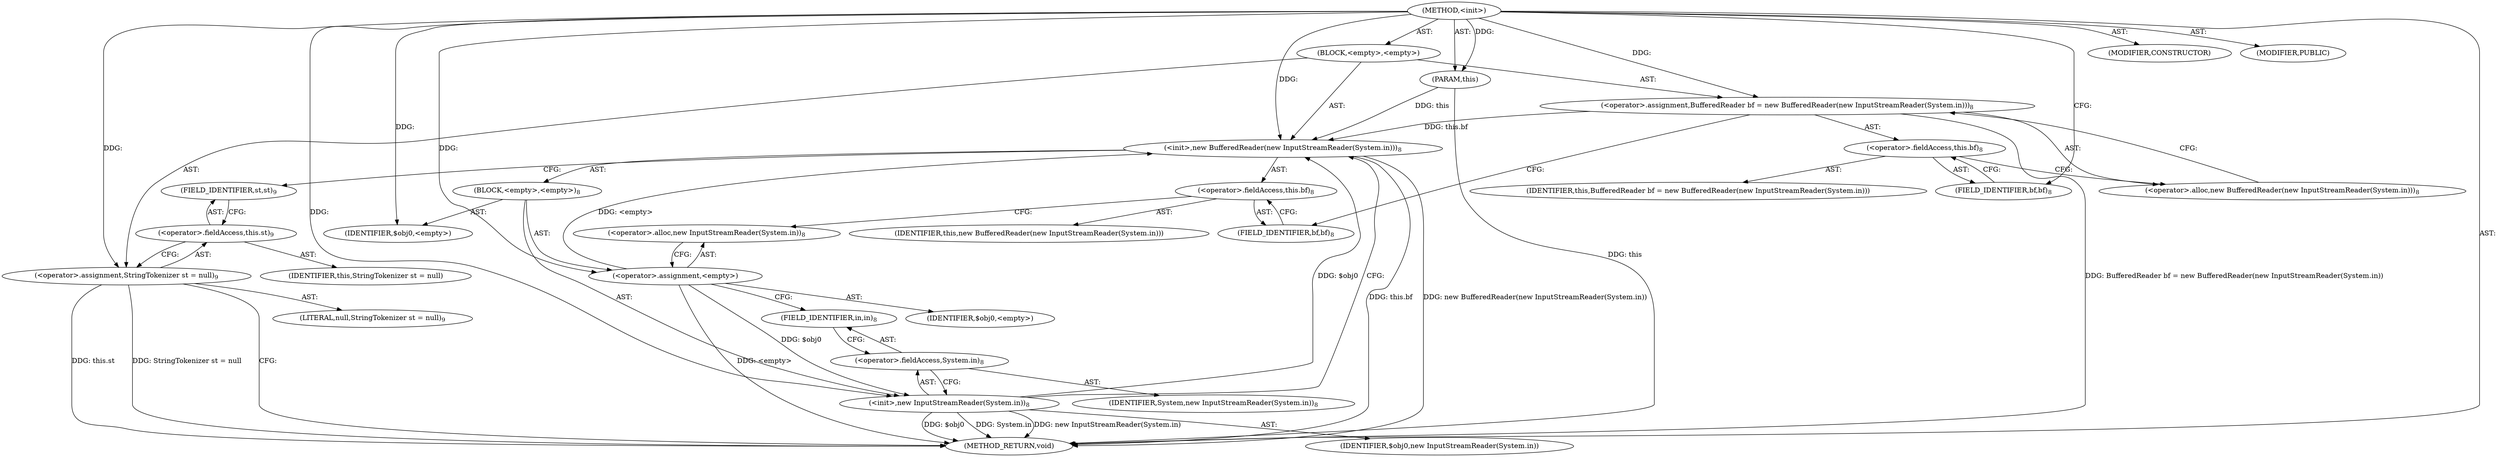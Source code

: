 digraph "&lt;init&gt;" {  
"268" [label = <(METHOD,&lt;init&gt;)> ]
"269" [label = <(PARAM,this)> ]
"270" [label = <(BLOCK,&lt;empty&gt;,&lt;empty&gt;)> ]
"271" [label = <(&lt;operator&gt;.assignment,BufferedReader bf = new BufferedReader(new InputStreamReader(System.in)))<SUB>8</SUB>> ]
"272" [label = <(&lt;operator&gt;.fieldAccess,this.bf)<SUB>8</SUB>> ]
"273" [label = <(IDENTIFIER,this,BufferedReader bf = new BufferedReader(new InputStreamReader(System.in)))> ]
"274" [label = <(FIELD_IDENTIFIER,bf,bf)<SUB>8</SUB>> ]
"275" [label = <(&lt;operator&gt;.alloc,new BufferedReader(new InputStreamReader(System.in)))<SUB>8</SUB>> ]
"276" [label = <(&lt;init&gt;,new BufferedReader(new InputStreamReader(System.in)))<SUB>8</SUB>> ]
"277" [label = <(&lt;operator&gt;.fieldAccess,this.bf)<SUB>8</SUB>> ]
"278" [label = <(IDENTIFIER,this,new BufferedReader(new InputStreamReader(System.in)))> ]
"279" [label = <(FIELD_IDENTIFIER,bf,bf)<SUB>8</SUB>> ]
"280" [label = <(BLOCK,&lt;empty&gt;,&lt;empty&gt;)<SUB>8</SUB>> ]
"281" [label = <(&lt;operator&gt;.assignment,&lt;empty&gt;)> ]
"282" [label = <(IDENTIFIER,$obj0,&lt;empty&gt;)> ]
"283" [label = <(&lt;operator&gt;.alloc,new InputStreamReader(System.in))<SUB>8</SUB>> ]
"284" [label = <(&lt;init&gt;,new InputStreamReader(System.in))<SUB>8</SUB>> ]
"285" [label = <(IDENTIFIER,$obj0,new InputStreamReader(System.in))> ]
"286" [label = <(&lt;operator&gt;.fieldAccess,System.in)<SUB>8</SUB>> ]
"287" [label = <(IDENTIFIER,System,new InputStreamReader(System.in))<SUB>8</SUB>> ]
"288" [label = <(FIELD_IDENTIFIER,in,in)<SUB>8</SUB>> ]
"289" [label = <(IDENTIFIER,$obj0,&lt;empty&gt;)> ]
"290" [label = <(&lt;operator&gt;.assignment,StringTokenizer st = null)<SUB>9</SUB>> ]
"291" [label = <(&lt;operator&gt;.fieldAccess,this.st)<SUB>9</SUB>> ]
"292" [label = <(IDENTIFIER,this,StringTokenizer st = null)> ]
"293" [label = <(FIELD_IDENTIFIER,st,st)<SUB>9</SUB>> ]
"294" [label = <(LITERAL,null,StringTokenizer st = null)<SUB>9</SUB>> ]
"295" [label = <(MODIFIER,CONSTRUCTOR)> ]
"296" [label = <(MODIFIER,PUBLIC)> ]
"297" [label = <(METHOD_RETURN,void)> ]
  "268" -> "269"  [ label = "AST: "] 
  "268" -> "270"  [ label = "AST: "] 
  "268" -> "295"  [ label = "AST: "] 
  "268" -> "296"  [ label = "AST: "] 
  "268" -> "297"  [ label = "AST: "] 
  "270" -> "271"  [ label = "AST: "] 
  "270" -> "276"  [ label = "AST: "] 
  "270" -> "290"  [ label = "AST: "] 
  "271" -> "272"  [ label = "AST: "] 
  "271" -> "275"  [ label = "AST: "] 
  "272" -> "273"  [ label = "AST: "] 
  "272" -> "274"  [ label = "AST: "] 
  "276" -> "277"  [ label = "AST: "] 
  "276" -> "280"  [ label = "AST: "] 
  "277" -> "278"  [ label = "AST: "] 
  "277" -> "279"  [ label = "AST: "] 
  "280" -> "281"  [ label = "AST: "] 
  "280" -> "284"  [ label = "AST: "] 
  "280" -> "289"  [ label = "AST: "] 
  "281" -> "282"  [ label = "AST: "] 
  "281" -> "283"  [ label = "AST: "] 
  "284" -> "285"  [ label = "AST: "] 
  "284" -> "286"  [ label = "AST: "] 
  "286" -> "287"  [ label = "AST: "] 
  "286" -> "288"  [ label = "AST: "] 
  "290" -> "291"  [ label = "AST: "] 
  "290" -> "294"  [ label = "AST: "] 
  "291" -> "292"  [ label = "AST: "] 
  "291" -> "293"  [ label = "AST: "] 
  "271" -> "279"  [ label = "CFG: "] 
  "276" -> "293"  [ label = "CFG: "] 
  "290" -> "297"  [ label = "CFG: "] 
  "272" -> "275"  [ label = "CFG: "] 
  "275" -> "271"  [ label = "CFG: "] 
  "277" -> "283"  [ label = "CFG: "] 
  "291" -> "290"  [ label = "CFG: "] 
  "274" -> "272"  [ label = "CFG: "] 
  "279" -> "277"  [ label = "CFG: "] 
  "281" -> "288"  [ label = "CFG: "] 
  "284" -> "276"  [ label = "CFG: "] 
  "293" -> "291"  [ label = "CFG: "] 
  "283" -> "281"  [ label = "CFG: "] 
  "286" -> "284"  [ label = "CFG: "] 
  "288" -> "286"  [ label = "CFG: "] 
  "268" -> "274"  [ label = "CFG: "] 
  "269" -> "297"  [ label = "DDG: this"] 
  "271" -> "297"  [ label = "DDG: BufferedReader bf = new BufferedReader(new InputStreamReader(System.in))"] 
  "276" -> "297"  [ label = "DDG: this.bf"] 
  "281" -> "297"  [ label = "DDG: &lt;empty&gt;"] 
  "284" -> "297"  [ label = "DDG: $obj0"] 
  "284" -> "297"  [ label = "DDG: System.in"] 
  "284" -> "297"  [ label = "DDG: new InputStreamReader(System.in)"] 
  "276" -> "297"  [ label = "DDG: new BufferedReader(new InputStreamReader(System.in))"] 
  "290" -> "297"  [ label = "DDG: this.st"] 
  "290" -> "297"  [ label = "DDG: StringTokenizer st = null"] 
  "268" -> "269"  [ label = "DDG: "] 
  "268" -> "271"  [ label = "DDG: "] 
  "268" -> "290"  [ label = "DDG: "] 
  "269" -> "276"  [ label = "DDG: this"] 
  "271" -> "276"  [ label = "DDG: this.bf"] 
  "281" -> "276"  [ label = "DDG: &lt;empty&gt;"] 
  "284" -> "276"  [ label = "DDG: $obj0"] 
  "268" -> "276"  [ label = "DDG: "] 
  "268" -> "281"  [ label = "DDG: "] 
  "268" -> "289"  [ label = "DDG: "] 
  "281" -> "284"  [ label = "DDG: $obj0"] 
  "268" -> "284"  [ label = "DDG: "] 
}
